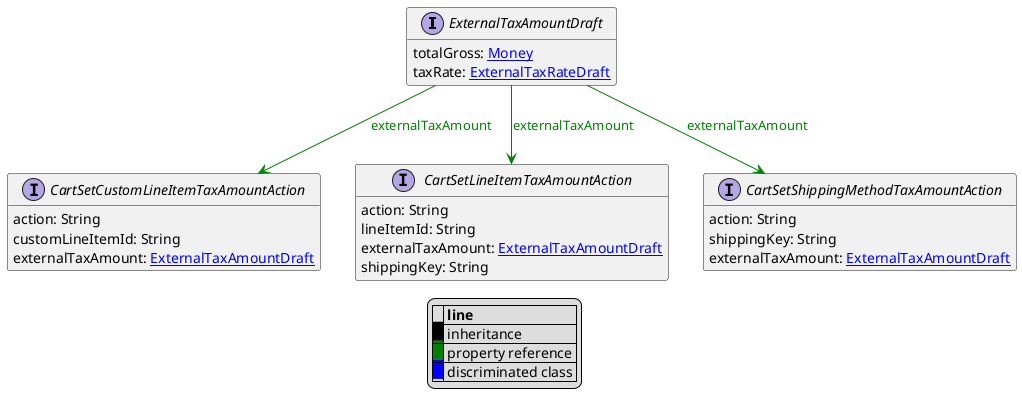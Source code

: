 @startuml

hide empty fields
hide empty methods
legend
|= |= line |
|<back:black>   </back>| inheritance |
|<back:green>   </back>| property reference |
|<back:blue>   </back>| discriminated class |
endlegend
interface ExternalTaxAmountDraft [[ExternalTaxAmountDraft.svg]]  {
    totalGross: [[Money.svg Money]]
    taxRate: [[ExternalTaxRateDraft.svg ExternalTaxRateDraft]]
}



interface CartSetCustomLineItemTaxAmountAction [[CartSetCustomLineItemTaxAmountAction.svg]]  {
    action: String
    customLineItemId: String
    externalTaxAmount: [[ExternalTaxAmountDraft.svg ExternalTaxAmountDraft]]
}
interface CartSetLineItemTaxAmountAction [[CartSetLineItemTaxAmountAction.svg]]  {
    action: String
    lineItemId: String
    externalTaxAmount: [[ExternalTaxAmountDraft.svg ExternalTaxAmountDraft]]
    shippingKey: String
}
interface CartSetShippingMethodTaxAmountAction [[CartSetShippingMethodTaxAmountAction.svg]]  {
    action: String
    shippingKey: String
    externalTaxAmount: [[ExternalTaxAmountDraft.svg ExternalTaxAmountDraft]]
}

ExternalTaxAmountDraft --> CartSetCustomLineItemTaxAmountAction #green;text:green : "externalTaxAmount"
ExternalTaxAmountDraft --> CartSetLineItemTaxAmountAction #green;text:green : "externalTaxAmount"
ExternalTaxAmountDraft --> CartSetShippingMethodTaxAmountAction #green;text:green : "externalTaxAmount"
@enduml
